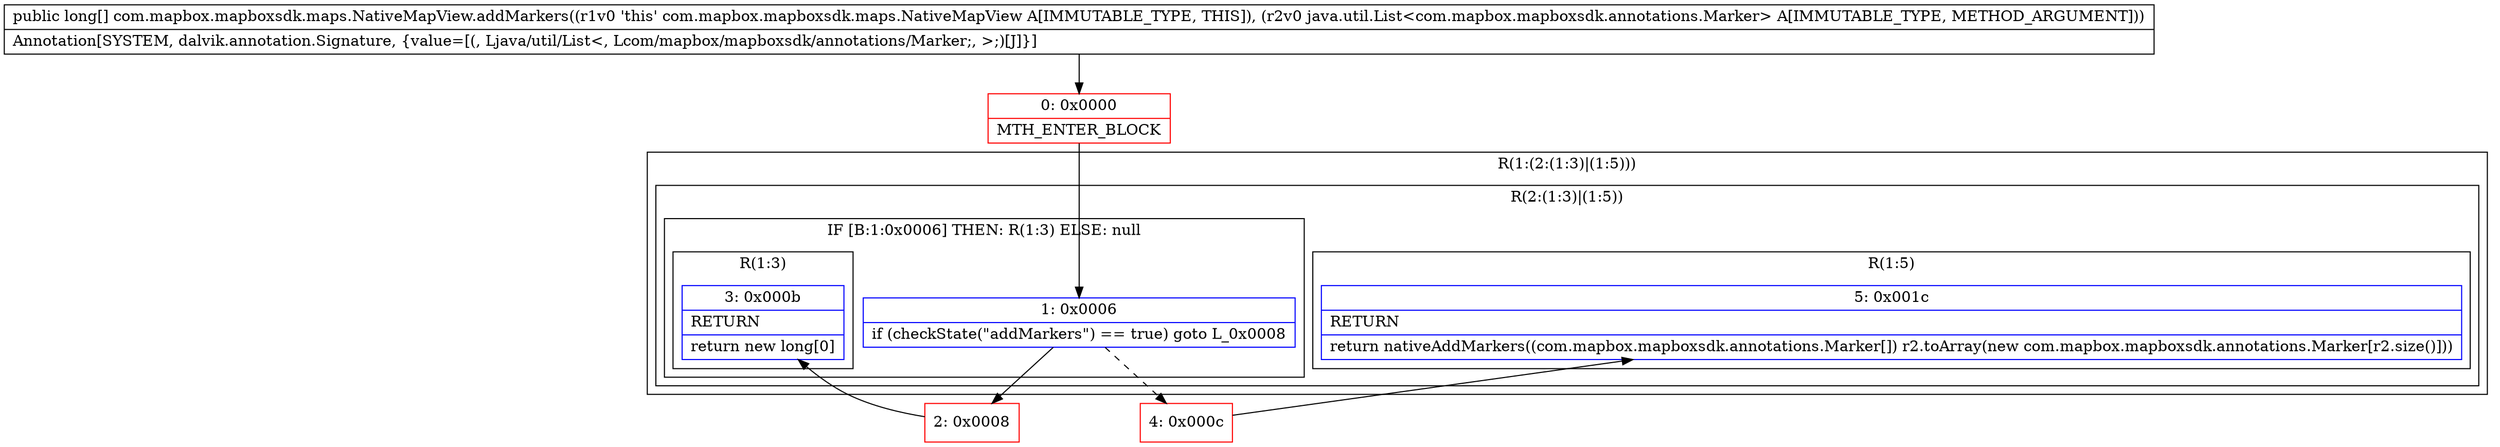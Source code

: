digraph "CFG forcom.mapbox.mapboxsdk.maps.NativeMapView.addMarkers(Ljava\/util\/List;)[J" {
subgraph cluster_Region_1570536802 {
label = "R(1:(2:(1:3)|(1:5)))";
node [shape=record,color=blue];
subgraph cluster_Region_83600859 {
label = "R(2:(1:3)|(1:5))";
node [shape=record,color=blue];
subgraph cluster_IfRegion_394736541 {
label = "IF [B:1:0x0006] THEN: R(1:3) ELSE: null";
node [shape=record,color=blue];
Node_1 [shape=record,label="{1\:\ 0x0006|if (checkState(\"addMarkers\") == true) goto L_0x0008\l}"];
subgraph cluster_Region_1913976235 {
label = "R(1:3)";
node [shape=record,color=blue];
Node_3 [shape=record,label="{3\:\ 0x000b|RETURN\l|return new long[0]\l}"];
}
}
subgraph cluster_Region_1289609702 {
label = "R(1:5)";
node [shape=record,color=blue];
Node_5 [shape=record,label="{5\:\ 0x001c|RETURN\l|return nativeAddMarkers((com.mapbox.mapboxsdk.annotations.Marker[]) r2.toArray(new com.mapbox.mapboxsdk.annotations.Marker[r2.size()]))\l}"];
}
}
}
Node_0 [shape=record,color=red,label="{0\:\ 0x0000|MTH_ENTER_BLOCK\l}"];
Node_2 [shape=record,color=red,label="{2\:\ 0x0008}"];
Node_4 [shape=record,color=red,label="{4\:\ 0x000c}"];
MethodNode[shape=record,label="{public long[] com.mapbox.mapboxsdk.maps.NativeMapView.addMarkers((r1v0 'this' com.mapbox.mapboxsdk.maps.NativeMapView A[IMMUTABLE_TYPE, THIS]), (r2v0 java.util.List\<com.mapbox.mapboxsdk.annotations.Marker\> A[IMMUTABLE_TYPE, METHOD_ARGUMENT]))  | Annotation[SYSTEM, dalvik.annotation.Signature, \{value=[(, Ljava\/util\/List\<, Lcom\/mapbox\/mapboxsdk\/annotations\/Marker;, \>;)[J]\}]\l}"];
MethodNode -> Node_0;
Node_1 -> Node_2;
Node_1 -> Node_4[style=dashed];
Node_0 -> Node_1;
Node_2 -> Node_3;
Node_4 -> Node_5;
}

